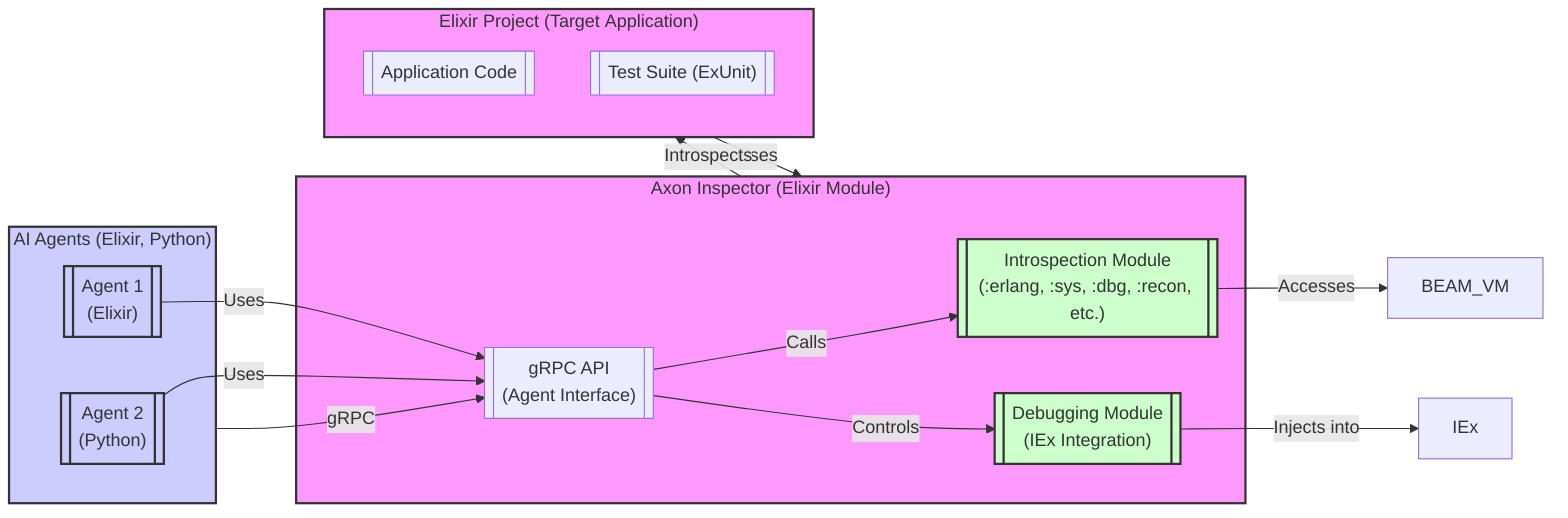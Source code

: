graph LR

    subgraph AI_Agents["AI Agents (Elixir, Python)"]
        Agent1[["Agent 1<br>(Elixir)"]]
        Agent2[["Agent 2<br>(Python)"]]
    end
    ElixirProject -- "Uses" --> AxonInspector
    subgraph AxonInspector["Axon&nbsp;Inspector&nbsp;(Elixir&nbsp;Module)"]
        IM[["Introspection Module<br>(:erlang, :sys, :dbg, :recon, etc.)"]]
        API[["gRPC API<br>(Agent Interface)"]]
        DM[["Debugging Module<br>(IEx Integration)"]]
    end
    AxonInspector -- "Introspects" --> ElixirProject
    subgraph ElixirProject["Elixir&nbsp;Project&nbsp;(Target&nbsp;Application)"]
        App[["Application Code"]]
        Tests[["Test Suite (ExUnit)"]]
    end

    
    AI_Agents -- "gRPC" --> API
    API -- "Calls" --> IM
    IM -- "Accesses" --> BEAM_VM
    API -- "Controls" --> DM
    DM -- "Injects into" --> IEx
    Agent1 -- "Uses" --> API
    Agent2 -- "Uses" --> API

    classDef Elixir fill:#f9f,stroke:#333,stroke-width:2px
    classDef Python fill:#ff9,stroke:#333,stroke-width:2px
    classDef Agent fill:#ccf,stroke:#333,stroke-width:2px
    classDef Introspection fill:#cfc,stroke:#333,stroke-width:2px

    class ElixirProject,AxonInspector Elixir
    class AI_Agents Agent
    class Agent1,Agent2,LLM,SLM Agent
    class IM,DM Introspection